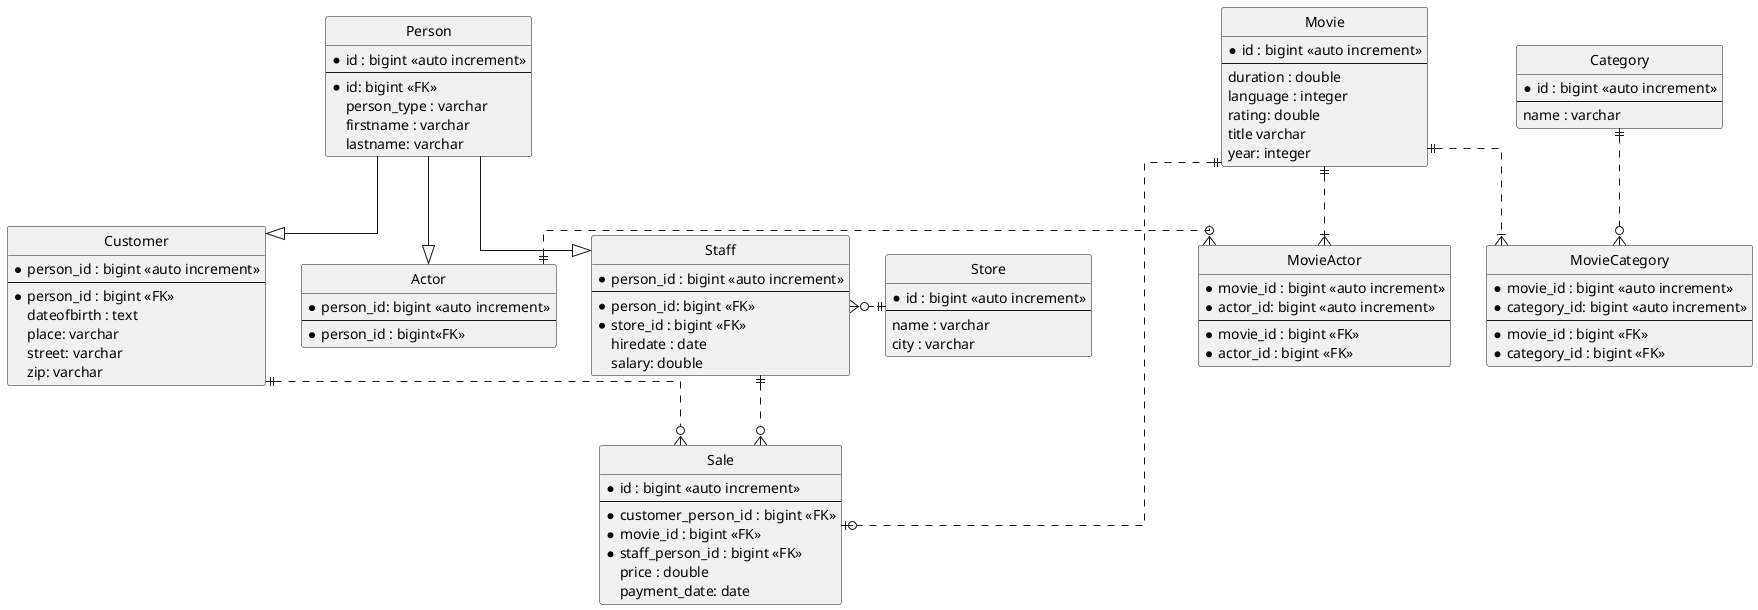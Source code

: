 @startuml
' hide the spot
hide circle

' avoid problems with angled crows feet
skinparam linetype ortho

entity "Actor" as actor {
  *person_id: bigint <<auto increment>>
  --
  *person_id : bigint<<FK>>
}

entity "Category" as category {
  *id : bigint <<auto increment>>
  --
  name : varchar
}

entity "Customer" as customer {
  *person_id : bigint <<auto increment>>
  --
  *person_id : bigint <<FK>>
  dateofbirth : text
  place: varchar
  street: varchar
  zip: varchar
}

entity "Movie" as movie {
  *id : bigint <<auto increment>>
  --
  duration : double
  language : integer
  rating: double
  title varchar
  year: integer
}

entity "Person" as person {
  *id : bigint <<auto increment>>
  --
  *id: bigint <<FK>>
  person_type : varchar
  firstname : varchar
  lastname: varchar
}

entity "Sale" as sale {
  *id : bigint <<auto increment>>
  --
  *customer_person_id : bigint <<FK>>
  *movie_id : bigint <<FK>>
  *staff_person_id : bigint <<FK>>
  price : double
  payment_date: date
}

entity "Staff" as staff {
  *person_id : bigint <<auto increment>>
  --
  *person_id: bigint <<FK>>
  *store_id : bigint <<FK>>
  hiredate : date
  salary: double
}

entity "Store" as store {
  *id : bigint <<auto increment>>
  --
  name : varchar
  city : varchar
}

entity "MovieActor" as ma {
  *movie_id : bigint <<auto increment>>
  *actor_id: bigint <<auto increment>>
  --
  *movie_id : bigint <<FK>>
  *actor_id : bigint <<FK>>
}

entity "MovieCategory" as mc {
  *movie_id : bigint <<auto increment>>
  *category_id: bigint <<auto increment>>
  --
  *movie_id : bigint <<FK>>
  *category_id : bigint <<FK>>
}

store ||.left.o{ staff
staff ||..o{ sale
customer ||..o{ sale
movie ||..o| sale
movie ||..|{ ma
actor ||.right.o{ ma
movie ||..|{ mc
category ||..o{ mc
person --|> customer
person --|> staff
person --|> actor
@enduml
